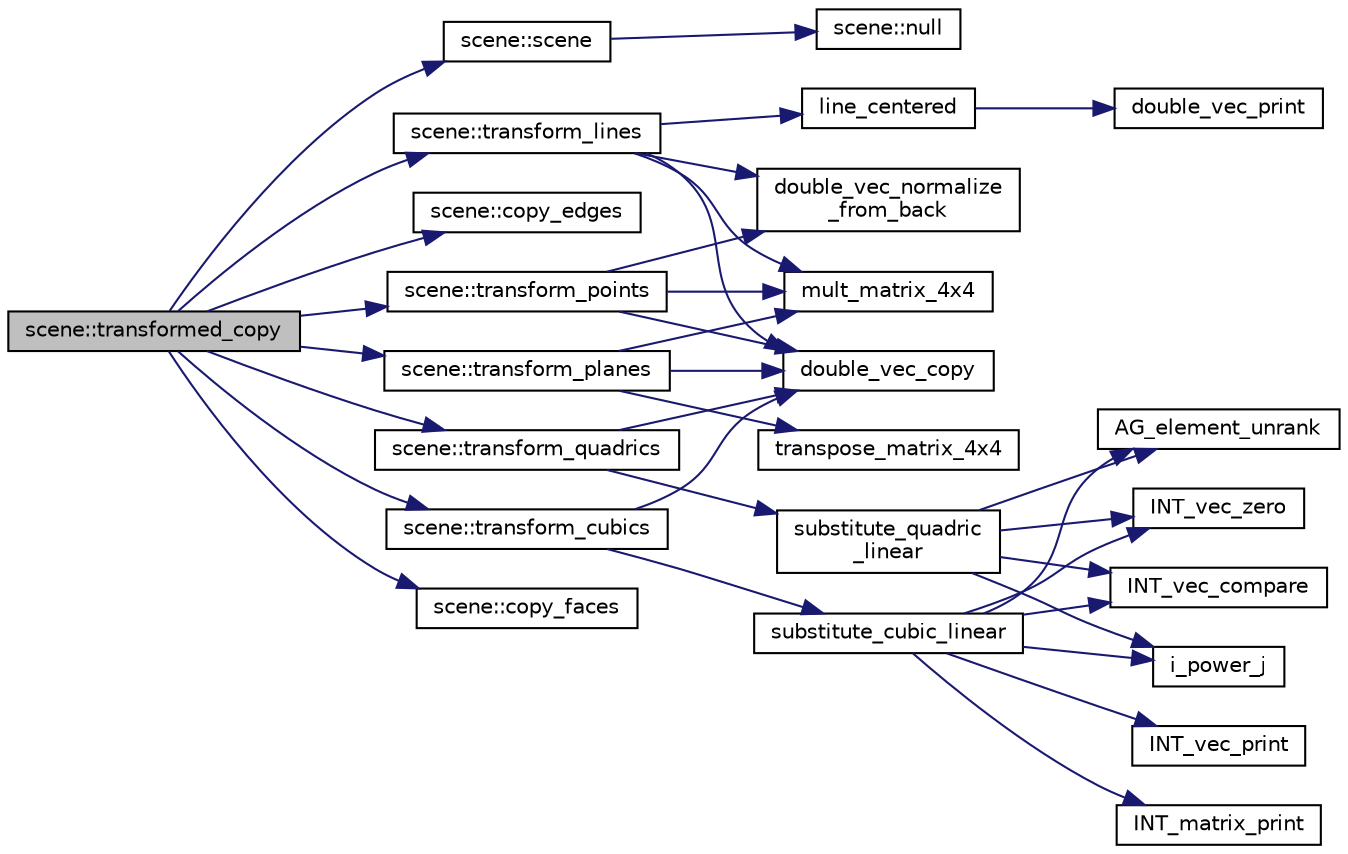 digraph "scene::transformed_copy"
{
  edge [fontname="Helvetica",fontsize="10",labelfontname="Helvetica",labelfontsize="10"];
  node [fontname="Helvetica",fontsize="10",shape=record];
  rankdir="LR";
  Node424 [label="scene::transformed_copy",height=0.2,width=0.4,color="black", fillcolor="grey75", style="filled", fontcolor="black"];
  Node424 -> Node425 [color="midnightblue",fontsize="10",style="solid",fontname="Helvetica"];
  Node425 [label="scene::scene",height=0.2,width=0.4,color="black", fillcolor="white", style="filled",URL="$df/db1/classscene.html#a31beecfc650064406d6142d8bb81236d"];
  Node425 -> Node426 [color="midnightblue",fontsize="10",style="solid",fontname="Helvetica"];
  Node426 [label="scene::null",height=0.2,width=0.4,color="black", fillcolor="white", style="filled",URL="$df/db1/classscene.html#ac393a8be06f6077e7c9776de11986a94"];
  Node424 -> Node427 [color="midnightblue",fontsize="10",style="solid",fontname="Helvetica"];
  Node427 [label="scene::transform_lines",height=0.2,width=0.4,color="black", fillcolor="white", style="filled",URL="$df/db1/classscene.html#a99c389879187f0b8192ab7cc7457e2ff"];
  Node427 -> Node428 [color="midnightblue",fontsize="10",style="solid",fontname="Helvetica"];
  Node428 [label="double_vec_copy",height=0.2,width=0.4,color="black", fillcolor="white", style="filled",URL="$d5/db4/io__and__os_8h.html#aee0c436dfcfcb2f8a9b32f01ec90033a"];
  Node427 -> Node429 [color="midnightblue",fontsize="10",style="solid",fontname="Helvetica"];
  Node429 [label="mult_matrix_4x4",height=0.2,width=0.4,color="black", fillcolor="white", style="filled",URL="$d5/d87/globals_8h.html#a867c538f21dd263628a9d8e7ed7d7ef0"];
  Node427 -> Node430 [color="midnightblue",fontsize="10",style="solid",fontname="Helvetica"];
  Node430 [label="double_vec_normalize\l_from_back",height=0.2,width=0.4,color="black", fillcolor="white", style="filled",URL="$d5/d87/globals_8h.html#aa72b62268b311af7c4fb54504dadb476"];
  Node427 -> Node431 [color="midnightblue",fontsize="10",style="solid",fontname="Helvetica"];
  Node431 [label="line_centered",height=0.2,width=0.4,color="black", fillcolor="white", style="filled",URL="$d5/d87/globals_8h.html#a8af5a8216c2ab9cadc59f3ea9a42bdcb"];
  Node431 -> Node432 [color="midnightblue",fontsize="10",style="solid",fontname="Helvetica"];
  Node432 [label="double_vec_print",height=0.2,width=0.4,color="black", fillcolor="white", style="filled",URL="$d0/d22/numerics_8_c.html#a7f044be354a33be9978da8d8fa8d3263"];
  Node424 -> Node433 [color="midnightblue",fontsize="10",style="solid",fontname="Helvetica"];
  Node433 [label="scene::copy_edges",height=0.2,width=0.4,color="black", fillcolor="white", style="filled",URL="$df/db1/classscene.html#a573e8242c704427ea3519380de3ec6be"];
  Node424 -> Node434 [color="midnightblue",fontsize="10",style="solid",fontname="Helvetica"];
  Node434 [label="scene::transform_points",height=0.2,width=0.4,color="black", fillcolor="white", style="filled",URL="$df/db1/classscene.html#a84221a022e79008c5d17628dc51ef093"];
  Node434 -> Node428 [color="midnightblue",fontsize="10",style="solid",fontname="Helvetica"];
  Node434 -> Node429 [color="midnightblue",fontsize="10",style="solid",fontname="Helvetica"];
  Node434 -> Node430 [color="midnightblue",fontsize="10",style="solid",fontname="Helvetica"];
  Node424 -> Node435 [color="midnightblue",fontsize="10",style="solid",fontname="Helvetica"];
  Node435 [label="scene::transform_planes",height=0.2,width=0.4,color="black", fillcolor="white", style="filled",URL="$df/db1/classscene.html#aea161aafb38f1aa664b9c48ea5d0fa7d"];
  Node435 -> Node436 [color="midnightblue",fontsize="10",style="solid",fontname="Helvetica"];
  Node436 [label="transpose_matrix_4x4",height=0.2,width=0.4,color="black", fillcolor="white", style="filled",URL="$d5/d87/globals_8h.html#ac52afc6baa07847b06879f30f5176a02"];
  Node435 -> Node428 [color="midnightblue",fontsize="10",style="solid",fontname="Helvetica"];
  Node435 -> Node429 [color="midnightblue",fontsize="10",style="solid",fontname="Helvetica"];
  Node424 -> Node437 [color="midnightblue",fontsize="10",style="solid",fontname="Helvetica"];
  Node437 [label="scene::transform_quadrics",height=0.2,width=0.4,color="black", fillcolor="white", style="filled",URL="$df/db1/classscene.html#abe440a08a336317a36ed3249035a09f4"];
  Node437 -> Node428 [color="midnightblue",fontsize="10",style="solid",fontname="Helvetica"];
  Node437 -> Node438 [color="midnightblue",fontsize="10",style="solid",fontname="Helvetica"];
  Node438 [label="substitute_quadric\l_linear",height=0.2,width=0.4,color="black", fillcolor="white", style="filled",URL="$d5/d87/globals_8h.html#a0d2fcbb95ced6181df4e53b3694cba4c"];
  Node438 -> Node439 [color="midnightblue",fontsize="10",style="solid",fontname="Helvetica"];
  Node439 [label="i_power_j",height=0.2,width=0.4,color="black", fillcolor="white", style="filled",URL="$de/dc5/algebra__and__number__theory_8h.html#a39b321523e8957d701618bb5cac542b5"];
  Node438 -> Node440 [color="midnightblue",fontsize="10",style="solid",fontname="Helvetica"];
  Node440 [label="AG_element_unrank",height=0.2,width=0.4,color="black", fillcolor="white", style="filled",URL="$d4/d67/geometry_8h.html#a4a33b86c87b2879b97cfa1327abe2885"];
  Node438 -> Node441 [color="midnightblue",fontsize="10",style="solid",fontname="Helvetica"];
  Node441 [label="INT_vec_zero",height=0.2,width=0.4,color="black", fillcolor="white", style="filled",URL="$df/dbf/sajeeb_8_c.html#aa8c9c7977203577026080f546fe4980f"];
  Node438 -> Node442 [color="midnightblue",fontsize="10",style="solid",fontname="Helvetica"];
  Node442 [label="INT_vec_compare",height=0.2,width=0.4,color="black", fillcolor="white", style="filled",URL="$d5/de2/foundations_2data__structures_2data__structures_8h.html#ac1a17fca23fb4a338aef8547a4c2fded"];
  Node424 -> Node443 [color="midnightblue",fontsize="10",style="solid",fontname="Helvetica"];
  Node443 [label="scene::transform_cubics",height=0.2,width=0.4,color="black", fillcolor="white", style="filled",URL="$df/db1/classscene.html#a622e43f83a6f4114aa14d9eb5eafc954"];
  Node443 -> Node428 [color="midnightblue",fontsize="10",style="solid",fontname="Helvetica"];
  Node443 -> Node444 [color="midnightblue",fontsize="10",style="solid",fontname="Helvetica"];
  Node444 [label="substitute_cubic_linear",height=0.2,width=0.4,color="black", fillcolor="white", style="filled",URL="$d5/d87/globals_8h.html#a1948b7a26ffd3a1de98c4f36bb0ddd52"];
  Node444 -> Node439 [color="midnightblue",fontsize="10",style="solid",fontname="Helvetica"];
  Node444 -> Node445 [color="midnightblue",fontsize="10",style="solid",fontname="Helvetica"];
  Node445 [label="INT_matrix_print",height=0.2,width=0.4,color="black", fillcolor="white", style="filled",URL="$d5/db4/io__and__os_8h.html#afd4180a24bef3a2b584668a4eaf607ff"];
  Node444 -> Node441 [color="midnightblue",fontsize="10",style="solid",fontname="Helvetica"];
  Node444 -> Node440 [color="midnightblue",fontsize="10",style="solid",fontname="Helvetica"];
  Node444 -> Node442 [color="midnightblue",fontsize="10",style="solid",fontname="Helvetica"];
  Node444 -> Node446 [color="midnightblue",fontsize="10",style="solid",fontname="Helvetica"];
  Node446 [label="INT_vec_print",height=0.2,width=0.4,color="black", fillcolor="white", style="filled",URL="$df/dbf/sajeeb_8_c.html#a79a5901af0b47dd0d694109543c027fe"];
  Node424 -> Node447 [color="midnightblue",fontsize="10",style="solid",fontname="Helvetica"];
  Node447 [label="scene::copy_faces",height=0.2,width=0.4,color="black", fillcolor="white", style="filled",URL="$df/db1/classscene.html#a8ec9dfbc35e01049e9549b4f80e01820"];
}

